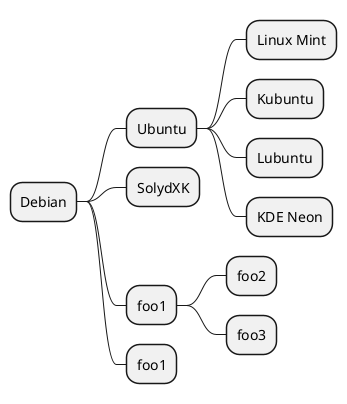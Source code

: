 {
  "sha1": "pgnglnp8luta52i0l69r0a1g32n5vxm",
  "insertion": {
    "when": "2024-06-04T17:28:41.171Z",
    "user": "plantuml@gmail.com"
  }
}
@startmindmap
* Debian
** Ubuntu
*** Linux Mint
*** Kubuntu
*** Lubuntu
*** KDE Neon
** SolydXK

right direction
** foo1
*** foo2
*** foo3
** foo1

@endmindmap
